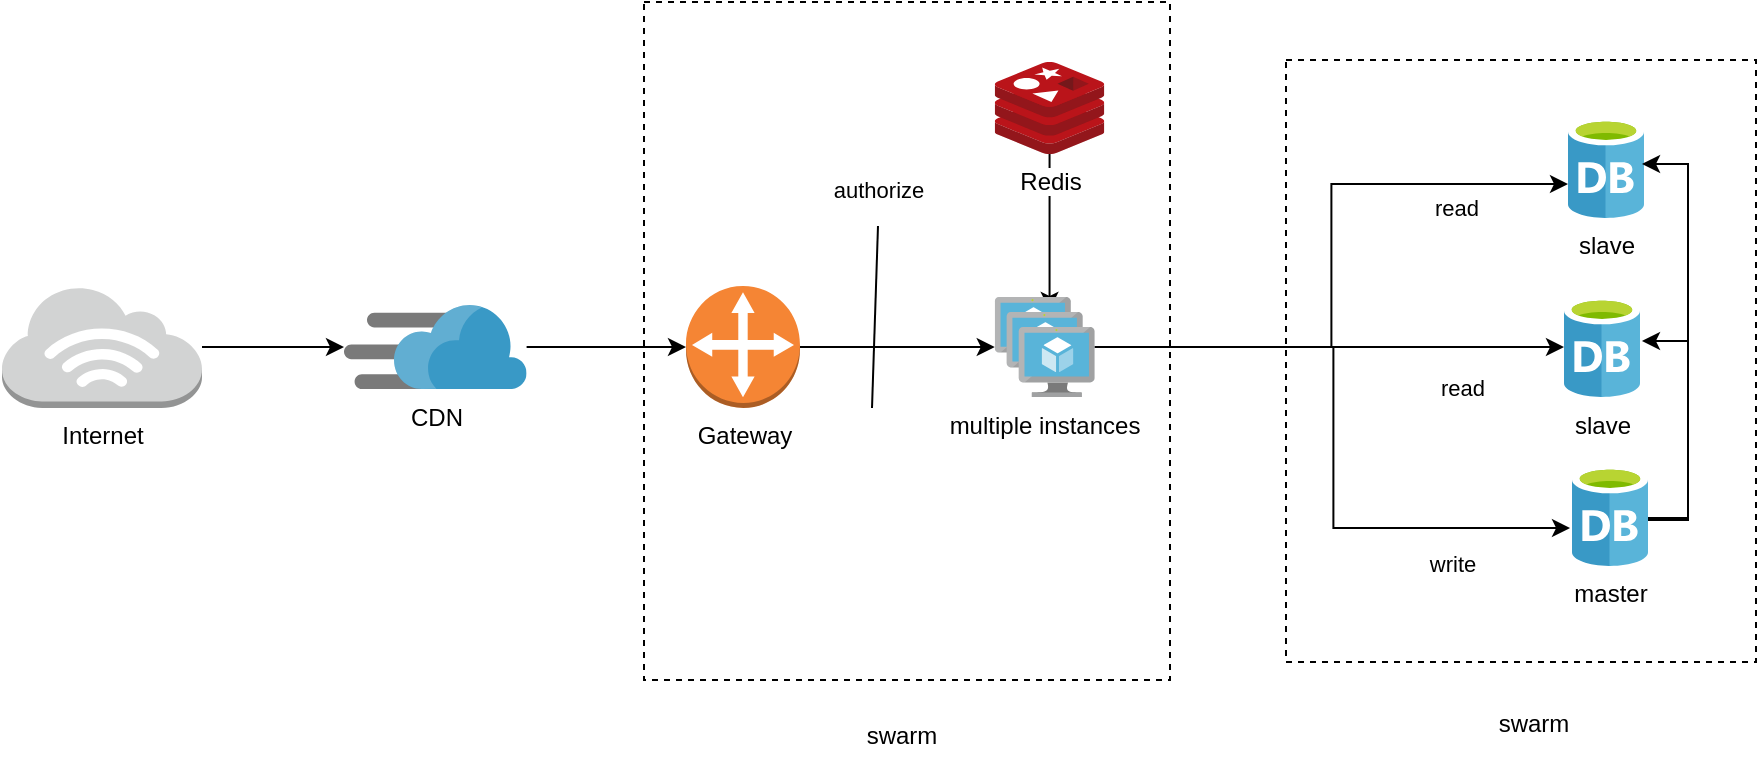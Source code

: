 <mxfile version="20.5.3" type="github">
  <diagram id="kxoggQMOIerRVnNvIGJB" name="Page-1">
    <mxGraphModel dx="1129" dy="572" grid="0" gridSize="10" guides="1" tooltips="1" connect="1" arrows="1" fold="1" page="0" pageScale="1" pageWidth="850" pageHeight="1100" math="0" shadow="0">
      <root>
        <mxCell id="0" />
        <mxCell id="1" parent="0" />
        <mxCell id="7NXTXkRg-UbdUnaUzsDT-55" value="" style="rounded=0;whiteSpace=wrap;html=1;dashed=1;" vertex="1" parent="1">
          <mxGeometry x="677" y="222" width="235" height="301" as="geometry" />
        </mxCell>
        <mxCell id="7NXTXkRg-UbdUnaUzsDT-53" value="" style="rounded=0;whiteSpace=wrap;html=1;dashed=1;" vertex="1" parent="1">
          <mxGeometry x="356" y="193" width="263" height="339" as="geometry" />
        </mxCell>
        <mxCell id="7NXTXkRg-UbdUnaUzsDT-4" style="edgeStyle=orthogonalEdgeStyle;rounded=0;orthogonalLoop=1;jettySize=auto;html=1;" edge="1" parent="1" source="7NXTXkRg-UbdUnaUzsDT-1" target="7NXTXkRg-UbdUnaUzsDT-3">
          <mxGeometry relative="1" as="geometry" />
        </mxCell>
        <mxCell id="7NXTXkRg-UbdUnaUzsDT-1" value="&lt;div&gt;Internet&lt;/div&gt;" style="outlineConnect=0;dashed=0;verticalLabelPosition=bottom;verticalAlign=top;align=center;html=1;shape=mxgraph.aws3.internet_3;fillColor=#D2D3D3;gradientColor=none;" vertex="1" parent="1">
          <mxGeometry x="35" y="335" width="100" height="61" as="geometry" />
        </mxCell>
        <mxCell id="7NXTXkRg-UbdUnaUzsDT-7" style="edgeStyle=orthogonalEdgeStyle;rounded=0;orthogonalLoop=1;jettySize=auto;html=1;" edge="1" parent="1" source="7NXTXkRg-UbdUnaUzsDT-3" target="7NXTXkRg-UbdUnaUzsDT-6">
          <mxGeometry relative="1" as="geometry" />
        </mxCell>
        <mxCell id="7NXTXkRg-UbdUnaUzsDT-3" value="CDN" style="sketch=0;aspect=fixed;html=1;points=[];align=center;image;fontSize=12;image=img/lib/mscae/Content_Delivery_Network.svg;" vertex="1" parent="1">
          <mxGeometry x="206" y="344.5" width="91.3" height="42" as="geometry" />
        </mxCell>
        <mxCell id="7NXTXkRg-UbdUnaUzsDT-34" style="edgeStyle=orthogonalEdgeStyle;rounded=0;orthogonalLoop=1;jettySize=auto;html=1;entryX=0.548;entryY=0.13;entryDx=0;entryDy=0;entryPerimeter=0;movable=1;resizable=1;rotatable=1;deletable=1;editable=1;connectable=1;" edge="1" parent="1" source="7NXTXkRg-UbdUnaUzsDT-8" target="7NXTXkRg-UbdUnaUzsDT-31">
          <mxGeometry relative="1" as="geometry" />
        </mxCell>
        <mxCell id="7NXTXkRg-UbdUnaUzsDT-8" value="Redis" style="sketch=0;aspect=fixed;html=1;points=[];align=center;image;fontSize=12;image=img/lib/mscae/Cache_Redis_Product.svg;dashed=1;movable=1;resizable=1;rotatable=1;deletable=1;editable=1;connectable=1;" vertex="1" parent="1">
          <mxGeometry x="531.38" y="223" width="54.76" height="46" as="geometry" />
        </mxCell>
        <mxCell id="7NXTXkRg-UbdUnaUzsDT-32" style="edgeStyle=orthogonalEdgeStyle;rounded=0;orthogonalLoop=1;jettySize=auto;html=1;movable=1;resizable=1;rotatable=1;deletable=1;editable=1;connectable=1;" edge="1" parent="1" source="7NXTXkRg-UbdUnaUzsDT-6" target="7NXTXkRg-UbdUnaUzsDT-31">
          <mxGeometry relative="1" as="geometry" />
        </mxCell>
        <mxCell id="7NXTXkRg-UbdUnaUzsDT-6" value="Gateway" style="outlineConnect=0;dashed=0;verticalLabelPosition=bottom;verticalAlign=top;align=center;html=1;shape=mxgraph.aws3.customer_gateway;fillColor=#F58534;gradientColor=none;movable=1;resizable=1;rotatable=1;deletable=1;editable=1;connectable=1;" vertex="1" parent="1">
          <mxGeometry x="377" y="335" width="57" height="61" as="geometry" />
        </mxCell>
        <mxCell id="7NXTXkRg-UbdUnaUzsDT-49" value="read" style="edgeStyle=orthogonalEdgeStyle;rounded=0;orthogonalLoop=1;jettySize=auto;html=1;" edge="1" parent="1" source="7NXTXkRg-UbdUnaUzsDT-31" target="7NXTXkRg-UbdUnaUzsDT-40">
          <mxGeometry x="0.565" y="-19" relative="1" as="geometry">
            <mxPoint y="1" as="offset" />
          </mxGeometry>
        </mxCell>
        <mxCell id="7NXTXkRg-UbdUnaUzsDT-51" value="write" style="edgeStyle=orthogonalEdgeStyle;rounded=0;orthogonalLoop=1;jettySize=auto;html=1;entryX=-0.026;entryY=0.62;entryDx=0;entryDy=0;entryPerimeter=0;" edge="1" parent="1" source="7NXTXkRg-UbdUnaUzsDT-31" target="7NXTXkRg-UbdUnaUzsDT-41">
          <mxGeometry x="0.64" y="-18" relative="1" as="geometry">
            <mxPoint as="offset" />
          </mxGeometry>
        </mxCell>
        <mxCell id="7NXTXkRg-UbdUnaUzsDT-52" value="read" style="edgeStyle=orthogonalEdgeStyle;rounded=0;orthogonalLoop=1;jettySize=auto;html=1;entryX=0;entryY=0.66;entryDx=0;entryDy=0;entryPerimeter=0;" edge="1" parent="1" source="7NXTXkRg-UbdUnaUzsDT-31" target="7NXTXkRg-UbdUnaUzsDT-39">
          <mxGeometry x="0.648" y="-12" relative="1" as="geometry">
            <mxPoint as="offset" />
          </mxGeometry>
        </mxCell>
        <mxCell id="7NXTXkRg-UbdUnaUzsDT-31" value="multiple instances" style="sketch=0;aspect=fixed;html=1;points=[];align=center;image;fontSize=12;image=img/lib/mscae/VM_Scale_Set.svg;dashed=1;movable=1;resizable=1;rotatable=1;deletable=1;editable=1;connectable=1;" vertex="1" parent="1">
          <mxGeometry x="531.38" y="340.5" width="50" height="50" as="geometry" />
        </mxCell>
        <mxCell id="7NXTXkRg-UbdUnaUzsDT-39" value="slave" style="sketch=0;aspect=fixed;html=1;points=[];align=center;image;fontSize=12;image=img/lib/mscae/Database_General.svg;" vertex="1" parent="1">
          <mxGeometry x="818" y="251" width="38" height="50" as="geometry" />
        </mxCell>
        <mxCell id="7NXTXkRg-UbdUnaUzsDT-40" value="slave" style="sketch=0;aspect=fixed;html=1;points=[];align=center;image;fontSize=12;image=img/lib/mscae/Database_General.svg;" vertex="1" parent="1">
          <mxGeometry x="816" y="340.5" width="38" height="50" as="geometry" />
        </mxCell>
        <mxCell id="7NXTXkRg-UbdUnaUzsDT-42" style="edgeStyle=orthogonalEdgeStyle;rounded=0;orthogonalLoop=1;jettySize=auto;html=1;entryX=1.026;entryY=0.44;entryDx=0;entryDy=0;entryPerimeter=0;exitX=1;exitY=0.52;exitDx=0;exitDy=0;exitPerimeter=0;" edge="1" parent="1" source="7NXTXkRg-UbdUnaUzsDT-41" target="7NXTXkRg-UbdUnaUzsDT-40">
          <mxGeometry relative="1" as="geometry" />
        </mxCell>
        <mxCell id="7NXTXkRg-UbdUnaUzsDT-50" style="edgeStyle=orthogonalEdgeStyle;rounded=0;orthogonalLoop=1;jettySize=auto;html=1;entryX=0.974;entryY=0.46;entryDx=0;entryDy=0;entryPerimeter=0;exitX=1;exitY=0.54;exitDx=0;exitDy=0;exitPerimeter=0;" edge="1" parent="1" source="7NXTXkRg-UbdUnaUzsDT-41" target="7NXTXkRg-UbdUnaUzsDT-39">
          <mxGeometry relative="1" as="geometry" />
        </mxCell>
        <mxCell id="7NXTXkRg-UbdUnaUzsDT-41" value="master" style="sketch=0;aspect=fixed;html=1;points=[];align=center;image;fontSize=12;image=img/lib/mscae/Database_General.svg;" vertex="1" parent="1">
          <mxGeometry x="820" y="425" width="38" height="50" as="geometry" />
        </mxCell>
        <mxCell id="7NXTXkRg-UbdUnaUzsDT-54" value="swarm" style="text;html=1;strokeColor=none;fillColor=none;align=center;verticalAlign=middle;whiteSpace=wrap;rounded=0;dashed=1;" vertex="1" parent="1">
          <mxGeometry x="455" y="545" width="60" height="30" as="geometry" />
        </mxCell>
        <mxCell id="7NXTXkRg-UbdUnaUzsDT-56" value="swarm" style="text;html=1;strokeColor=none;fillColor=none;align=center;verticalAlign=middle;whiteSpace=wrap;rounded=0;dashed=1;" vertex="1" parent="1">
          <mxGeometry x="771" y="539" width="60" height="30" as="geometry" />
        </mxCell>
        <mxCell id="7NXTXkRg-UbdUnaUzsDT-58" value="authorize" style="endArrow=none;html=1;rounded=0;" edge="1" parent="1">
          <mxGeometry x="1" y="18" width="50" height="50" relative="1" as="geometry">
            <mxPoint x="470" y="396" as="sourcePoint" />
            <mxPoint x="473" y="305" as="targetPoint" />
            <mxPoint x="18" y="-17" as="offset" />
          </mxGeometry>
        </mxCell>
      </root>
    </mxGraphModel>
  </diagram>
</mxfile>
